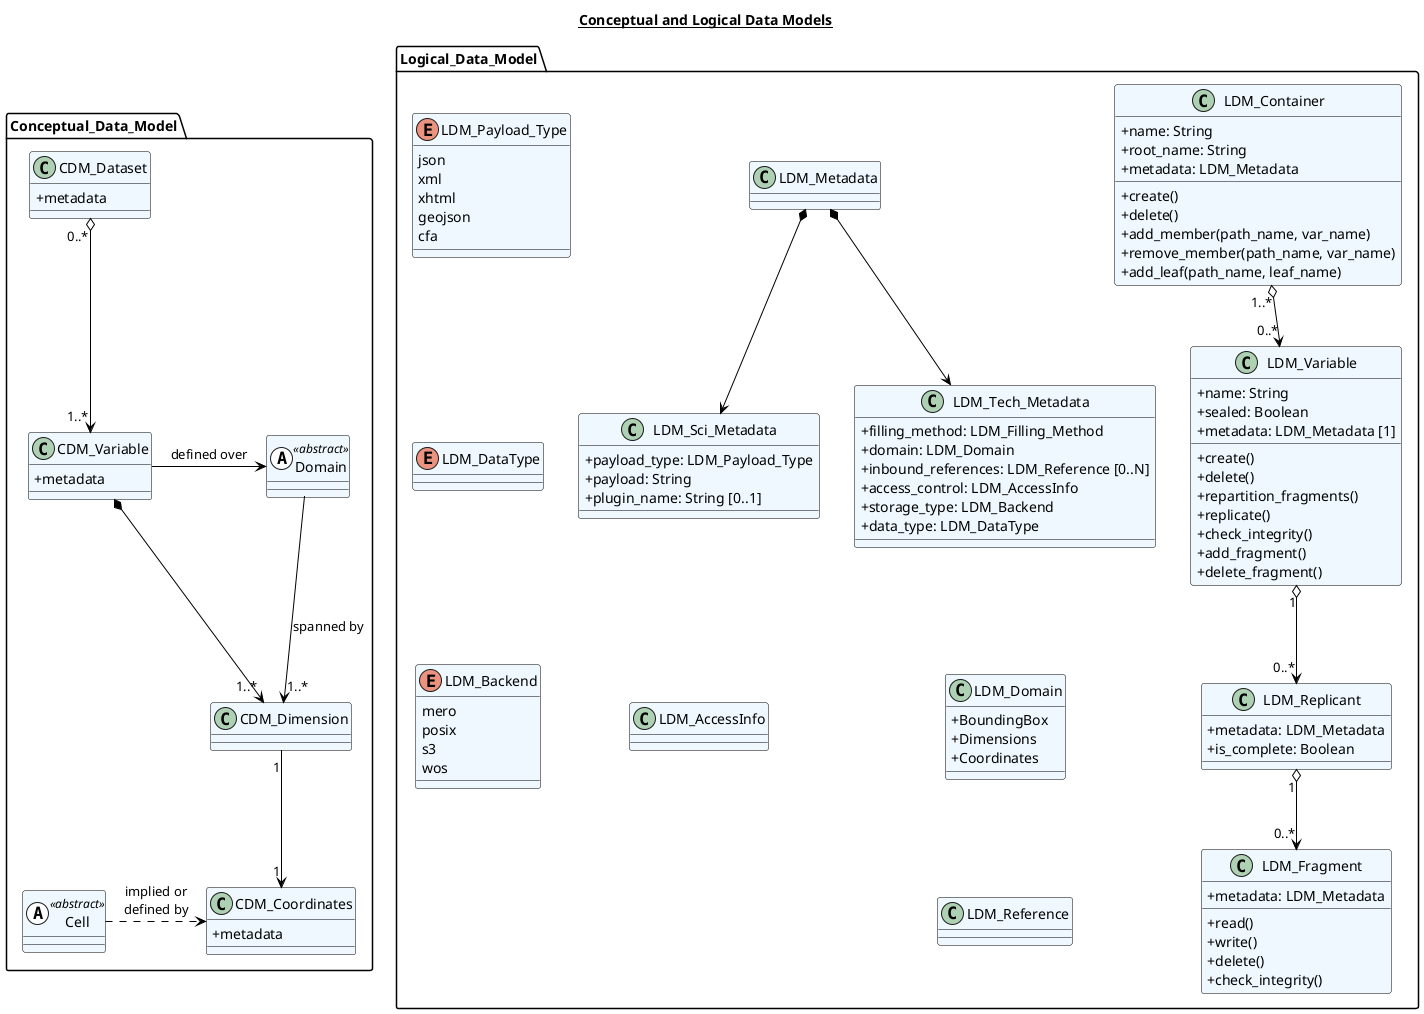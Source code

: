 @startuml
title __Conceptual and Logical Data Models__
skinparam noteBackgroundColor beige
skinparam noteBorderColor black
skinparam class {
    BackgroundColor AliceBlue
    BorderColor Black
    ArrowColor Black
    AttributeIconSize 0
}
package Conceptual_Data_Model {
    class "CDM_Dataset" as dataset {
    +metadata
    }
    class "CDM_Variable" as variable {
    +metadata
    }
    class "CDM_Dimension" as dimension
    class "CDM_Coordinates" as coordinates {
    +metadata
    }
    class "Domain" as domain <<(A, white)abstract>>
    class "Cell" as cell << (A,white) abstract>>
    dataset "0..*" o--> "1..*" variable
    variable -> domain : defined over
    variable *--> "1..*" dimension
    domain --> "1..*" dimension : spanned by
    dimension "1" --> "1" coordinates
    cell .> coordinates : implied or\ndefined by
}

package Logical_Data_Model {
        class "LDM_Variable" as lvariable {
           +name: String
           +sealed: Boolean
           +metadata: LDM_Metadata [1]
           +create()
           +delete()
           +repartition_fragments()
           +replicate()
           +check_integrity()
           +add_fragment()
           +delete_fragment()
        }
        class "LDM_Fragment" as lfragment {
            +metadata: LDM_Metadata
            +read()
            +write()
            +delete()
            +check_integrity()
        }

        class "LDM_Replicant" as lreplicant {
            +metadata: LDM_Metadata
            +is_complete: Boolean
        }


        class "LDM_Container" as lcontainer {
            +name: String
            +root_name: String
            +metadata: LDM_Metadata
            +create()
            +delete()
            +add_member(path_name, var_name)
            +remove_member(path_name, var_name)
            +add_leaf(path_name, leaf_name)

        }

        class "LDM_Domain" as ldomain {
            +BoundingBox
            +Dimensions
            +Coordinates
        }

        class "LDM_Reference" as reference

        class "LDM_AccessInfo" as accessinfo

        enum "LDM_Backend" as backend {
           mero
           posix
           s3
           wos
        }

        enum "LDM_DataType" as datatypes

        class "LDM_Metadata" as lmetadata
        class "LDM_Sci_Metadata" as smetadata {
            +payload_type: LDM_Payload_Type
            +payload: String
            +plugin_name: String [0..1]
        }
        class "LDM_Tech_Metadata" as tmetadata {
            +filling_method: LDM_Filling_Method
            +domain: LDM_Domain
            +inbound_references: LDM_Reference [0..N]
            +access_control: LDM_AccessInfo
            +storage_type: LDM_Backend
            +data_type: LDM_DataType
        }

        enum "LDM_Payload_Type" as payload {
            json
            xml
            xhtml
            geojson
            cfa
        }

        lcontainer "1..*" o--> "0..*" lvariable
        lvariable "1" o--> "0..*" lreplicant
        lreplicant "1" o--> "0..*" lfragment

        lmetadata *--> smetadata
        lmetadata *--> tmetadata

        tmetadata -[Hidden]- ldomain
        smetadata -[Hidden]- accessinfo
        ldomain -[Hidden]- reference

        payload -[Hidden]- datatypes
        datatypes -[Hidden]- backend

@enduml
